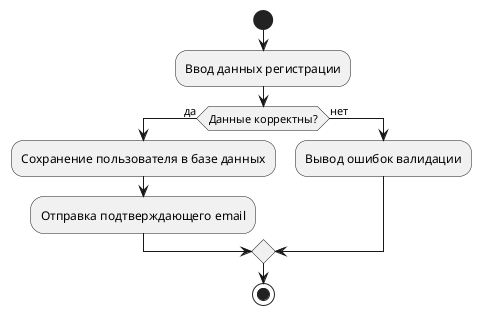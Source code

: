 @startuml
start
:Ввод данных регистрации;
if (Данные корректны?) then (да)
    :Сохранение пользователя в базе данных;
    :Отправка подтверждающего email;
else (нет)
    :Вывод ошибок валидации;
endif
stop
@enduml